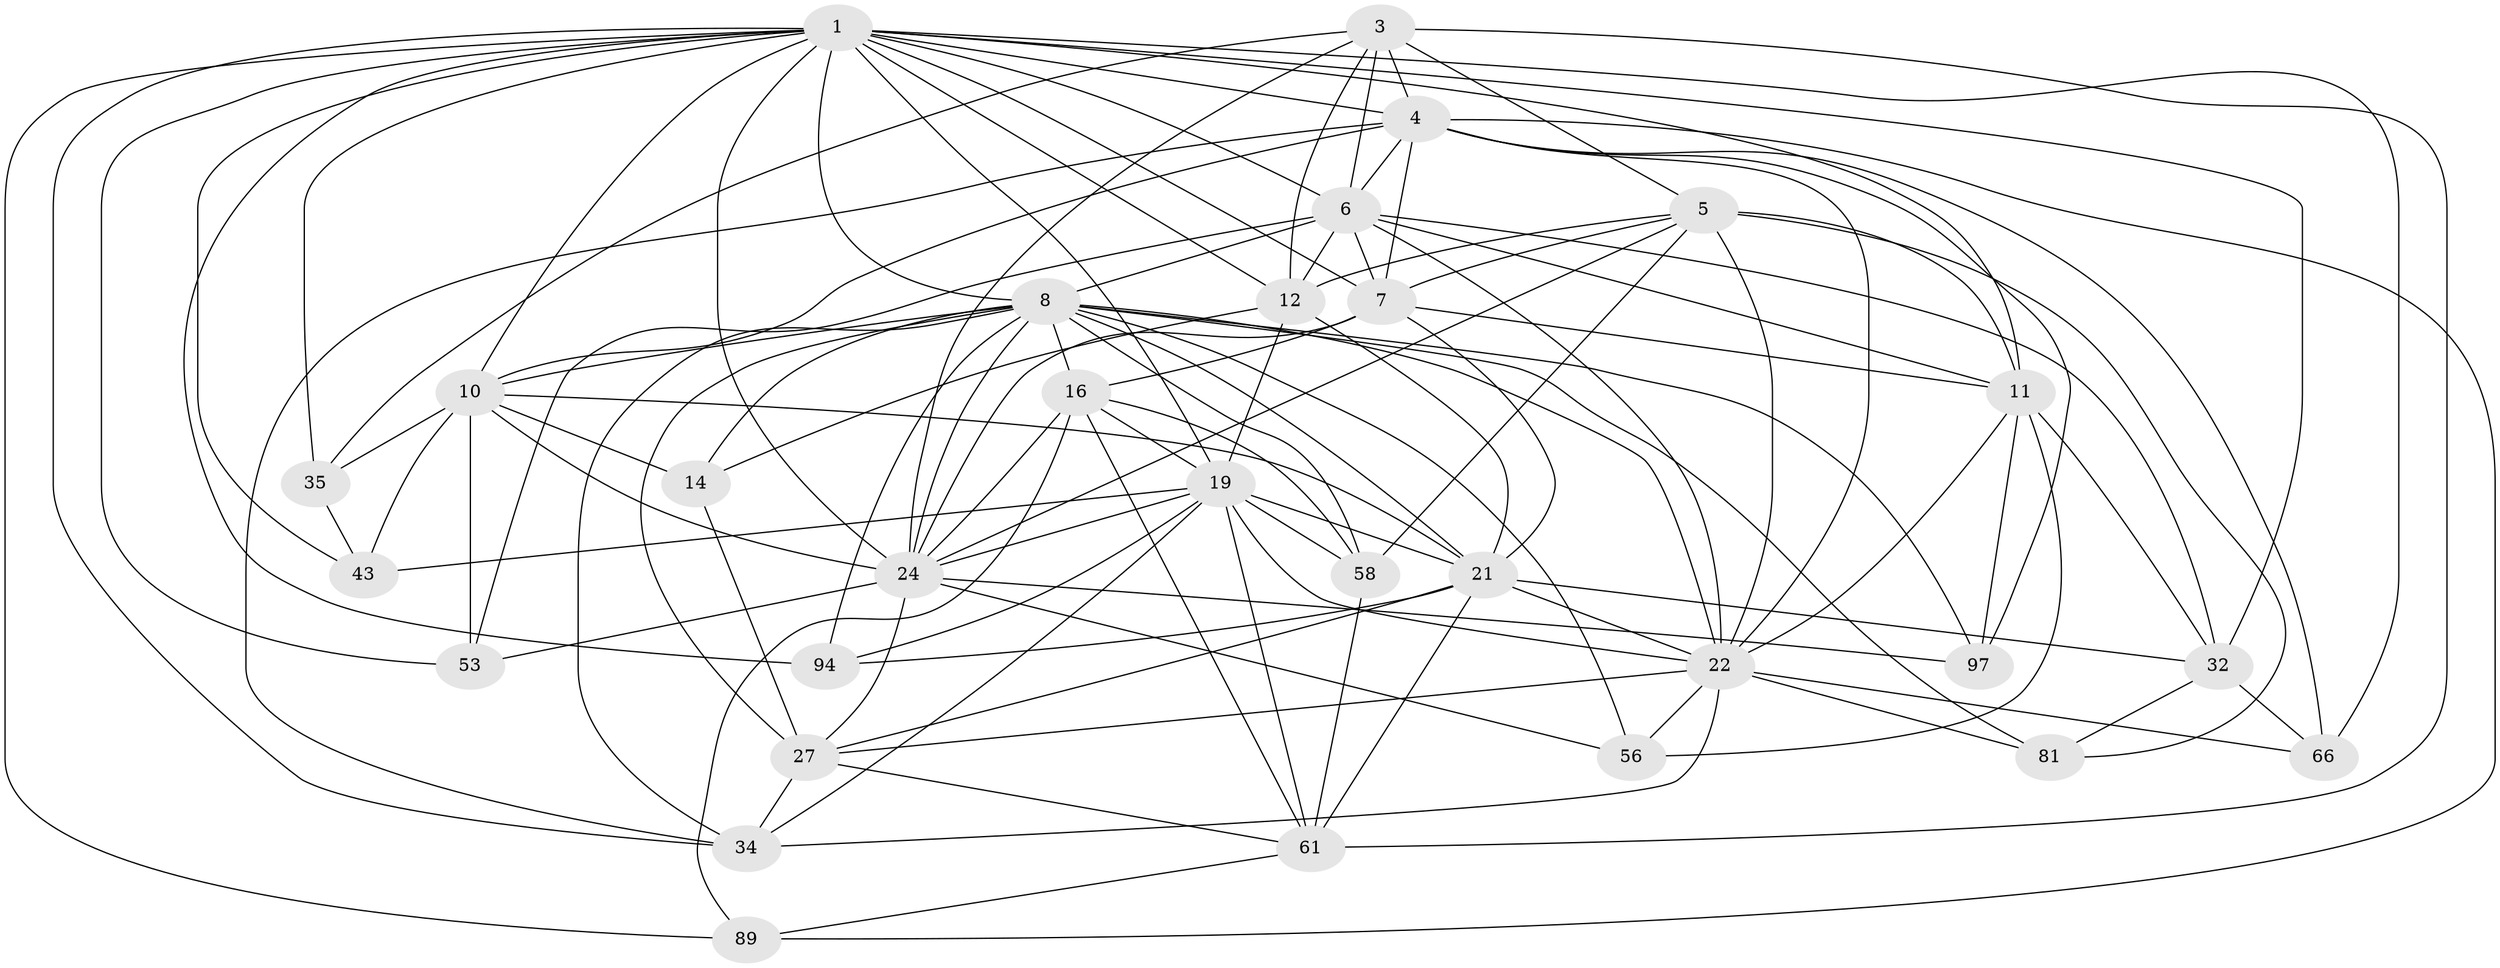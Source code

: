 // original degree distribution, {4: 1.0}
// Generated by graph-tools (version 1.1) at 2025/20/03/04/25 18:20:53]
// undirected, 30 vertices, 111 edges
graph export_dot {
graph [start="1"]
  node [color=gray90,style=filled];
  1 [super="+86+44+55+2"];
  3 [super="+57+60"];
  4 [super="+46+37"];
  5 [super="+99+9+92"];
  6 [super="+59+42"];
  7 [super="+17+70"];
  8 [super="+98+13"];
  10 [super="+69+47"];
  11 [super="+20"];
  12 [super="+36+79"];
  14 [super="+45"];
  16 [super="+87+50"];
  19 [super="+25+68+39"];
  21 [super="+72+71+38+95"];
  22 [super="+51+23+26"];
  24 [super="+31+41+93"];
  27 [super="+85+49"];
  32 [super="+80+48"];
  34 [super="+65"];
  35;
  43;
  53;
  56;
  58 [super="+62"];
  61 [super="+64"];
  66;
  81;
  89;
  94;
  97;
  1 -- 66;
  1 -- 35;
  1 -- 7;
  1 -- 24 [weight=2];
  1 -- 10;
  1 -- 32 [weight=3];
  1 -- 12;
  1 -- 34;
  1 -- 4;
  1 -- 6;
  1 -- 8;
  1 -- 11;
  1 -- 43;
  1 -- 19;
  1 -- 53;
  1 -- 89;
  1 -- 94;
  3 -- 4 [weight=2];
  3 -- 5;
  3 -- 35;
  3 -- 6;
  3 -- 12;
  3 -- 24;
  3 -- 61;
  4 -- 22 [weight=2];
  4 -- 66;
  4 -- 89;
  4 -- 10;
  4 -- 97;
  4 -- 34;
  4 -- 6;
  4 -- 7;
  5 -- 22 [weight=2];
  5 -- 81;
  5 -- 11;
  5 -- 12;
  5 -- 24;
  5 -- 58;
  5 -- 7 [weight=2];
  6 -- 8;
  6 -- 11;
  6 -- 53;
  6 -- 32;
  6 -- 7;
  6 -- 12;
  6 -- 22;
  7 -- 21 [weight=2];
  7 -- 24;
  7 -- 16;
  7 -- 11;
  8 -- 81;
  8 -- 21 [weight=2];
  8 -- 97;
  8 -- 34;
  8 -- 27 [weight=2];
  8 -- 10;
  8 -- 14 [weight=3];
  8 -- 16 [weight=2];
  8 -- 56;
  8 -- 58;
  8 -- 94;
  8 -- 24;
  8 -- 22;
  10 -- 53;
  10 -- 24 [weight=2];
  10 -- 35;
  10 -- 21;
  10 -- 43;
  10 -- 14;
  11 -- 22;
  11 -- 97;
  11 -- 56;
  11 -- 32;
  12 -- 19 [weight=2];
  12 -- 21;
  12 -- 14;
  14 -- 27;
  16 -- 58;
  16 -- 61;
  16 -- 19;
  16 -- 24;
  16 -- 89;
  19 -- 22 [weight=3];
  19 -- 34;
  19 -- 43;
  19 -- 94;
  19 -- 58;
  19 -- 21;
  19 -- 61;
  19 -- 24;
  21 -- 94;
  21 -- 32;
  21 -- 27;
  21 -- 61;
  21 -- 22;
  22 -- 66;
  22 -- 56;
  22 -- 81;
  22 -- 34;
  22 -- 27;
  24 -- 53;
  24 -- 97;
  24 -- 56;
  24 -- 27;
  27 -- 61;
  27 -- 34;
  32 -- 66;
  32 -- 81;
  35 -- 43;
  58 -- 61 [weight=2];
  61 -- 89;
}

